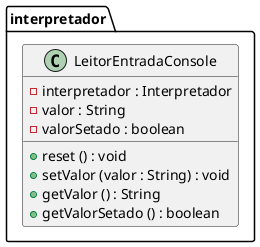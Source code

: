 @startuml

top to bottom direction
skinparam linetype ortho
skinparam ParticipantPadding 10
skinparam BoxPadding 10
skinparam Nodesep 100
skinparam Ranksep 100

 class interpretador.LeitorEntradaConsole {
    {field} -interpretador : Interpretador
	{field} -valor : String
	{field} -valorSetado : boolean
	{method} +reset () : void
    {method} +setValor (valor : String) : void
    {method} +getValor () : String
    {method} +getValorSetado () : boolean
}


@enduml